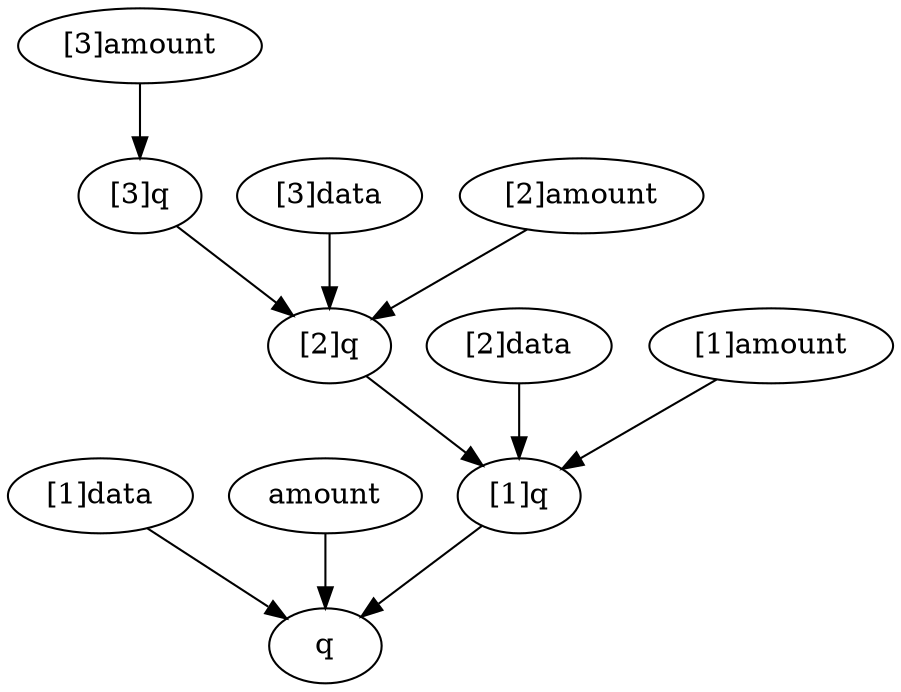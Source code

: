 strict digraph "" {
	"[1]q"	[complexity=12,
		importance=2.0,
		rank=0.166666666667];
	q	[complexity=6,
		importance=0.666666666667,
		rank=0.111111111111];
	"[1]q" -> q;
	"[3]q"	[complexity=24,
		importance=10.0,
		rank=0.416666666667];
	"[2]q"	[complexity=18,
		importance=4.66666666667,
		rank=0.259259259259];
	"[3]q" -> "[2]q";
	"[2]q" -> "[1]q";
	"[2]data"	[complexity=22,
		importance=8.16666666667,
		rank=0.371212121212];
	"[2]data" -> "[1]q";
	"[3]data"	[complexity=28,
		importance=18.8333333333,
		rank=0.672619047619];
	"[3]data" -> "[2]q";
	"[1]data"	[complexity=16,
		importance=2.83333333333,
		rank=0.177083333333];
	"[1]data" -> q;
	amount	[complexity=7,
		importance=2.83333333333,
		rank=0.404761904762];
	amount -> q;
	"[3]amount"	[complexity=25,
		importance=40.1666666667,
		rank=1.60666666667];
	"[3]amount" -> "[3]q";
	"[1]amount"	[complexity=13,
		importance=8.16666666667,
		rank=0.628205128205];
	"[1]amount" -> "[1]q";
	"[2]amount"	[complexity=19,
		importance=18.8333333333,
		rank=0.991228070175];
	"[2]amount" -> "[2]q";
}
